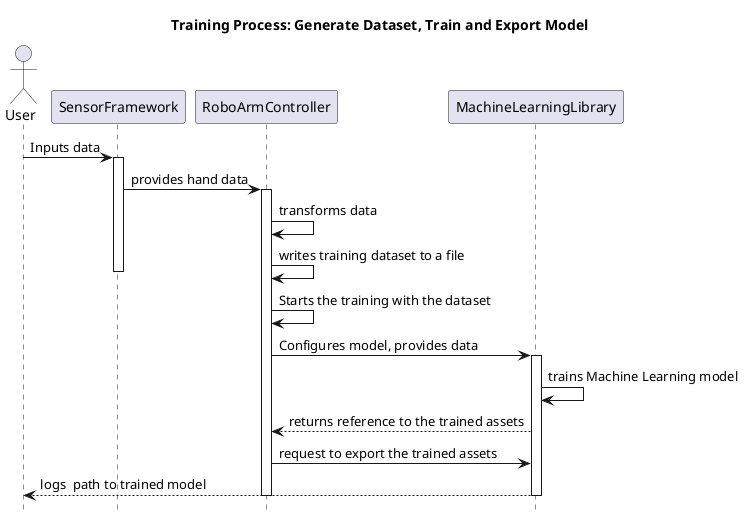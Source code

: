 @startuml
title Training Process: Generate Dataset, Train and Export Model
actor User
User -> SensorFramework: Inputs data
activate SensorFramework
SensorFramework -> RoboArmController: provides hand data
activate RoboArmController
RoboArmController -> RoboArmController: transforms data
RoboArmController -> RoboArmController: writes training dataset to a file
deactivate SensorFramework
RoboArmController -> RoboArmController: Starts the training with the dataset
RoboArmController -> MachineLearningLibrary : Configures model, provides data
activate MachineLearningLibrary
MachineLearningLibrary -> MachineLearningLibrary: trains Machine Learning model
MachineLearningLibrary --> RoboArmController: returns reference to the trained assets
RoboArmController -> MachineLearningLibrary: request to export the trained assets
MachineLearningLibrary --> User: logs  path to trained model
deactivate MachineLearningLibrary
deactivate RoboArmController
hide footbox
@enduml
